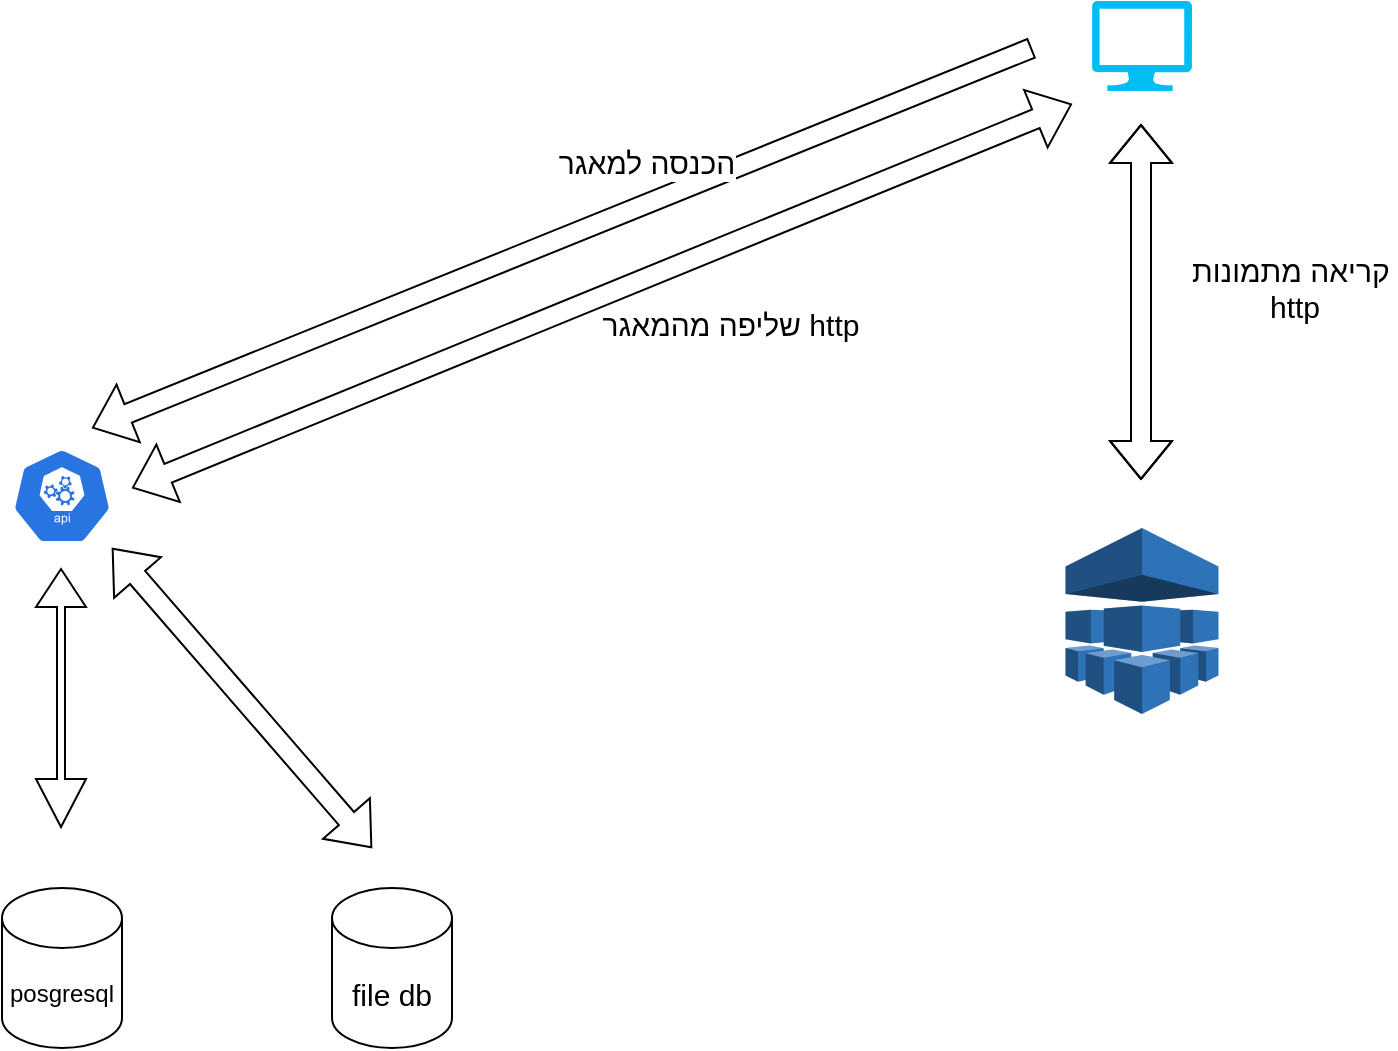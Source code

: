 <mxfile>
    <diagram id="V-oQGRU9Uytk7a6Jkdds" name="Page-1">
        <mxGraphModel dx="1074" dy="481" grid="1" gridSize="10" guides="1" tooltips="1" connect="1" arrows="1" fold="1" page="1" pageScale="1" pageWidth="850" pageHeight="1100" math="0" shadow="0">
            <root>
                <mxCell id="0"/>
                <mxCell id="1" parent="0"/>
                <mxCell id="r1xYhyBwvBf0_gYA-d0X-1" value="posgresql" style="shape=cylinder3;whiteSpace=wrap;html=1;boundedLbl=1;backgroundOutline=1;size=15;" parent="1" vertex="1">
                    <mxGeometry x="125" y="540" width="60" height="80" as="geometry"/>
                </mxCell>
                <mxCell id="r1xYhyBwvBf0_gYA-d0X-3" value="" style="verticalLabelPosition=bottom;html=1;verticalAlign=top;align=center;strokeColor=none;fillColor=#00BEF2;shape=mxgraph.azure.computer;pointerEvents=1;" parent="1" vertex="1">
                    <mxGeometry x="670" y="96.5" width="50" height="45" as="geometry"/>
                </mxCell>
                <mxCell id="r1xYhyBwvBf0_gYA-d0X-4" value="&lt;font style=&quot;font-size: 15px;&quot;&gt;הכנסה למאגר&lt;/font&gt;" style="shape=flexArrow;endArrow=classic;html=1;rounded=0;" parent="1" edge="1">
                    <mxGeometry x="-0.209" y="-20" width="50" height="50" relative="1" as="geometry">
                        <mxPoint x="640" y="120" as="sourcePoint"/>
                        <mxPoint x="170" y="310" as="targetPoint"/>
                        <mxPoint as="offset"/>
                    </mxGeometry>
                </mxCell>
                <mxCell id="r1xYhyBwvBf0_gYA-d0X-5" value="" style="sketch=0;html=1;dashed=0;whitespace=wrap;fillColor=#2875E2;strokeColor=#ffffff;points=[[0.005,0.63,0],[0.1,0.2,0],[0.9,0.2,0],[0.5,0,0],[0.995,0.63,0],[0.72,0.99,0],[0.5,1,0],[0.28,0.99,0]];shape=mxgraph.kubernetes.icon;prIcon=api;fontSize=15;" parent="1" vertex="1">
                    <mxGeometry x="130" y="320" width="50" height="48" as="geometry"/>
                </mxCell>
                <mxCell id="r1xYhyBwvBf0_gYA-d0X-6" value="" style="shape=flexArrow;endArrow=classic;startArrow=classic;html=1;rounded=0;fontSize=15;width=4;endSize=7.67;" parent="1" edge="1">
                    <mxGeometry width="100" height="100" relative="1" as="geometry">
                        <mxPoint x="154.5" y="380" as="sourcePoint"/>
                        <mxPoint x="154.5" y="510" as="targetPoint"/>
                    </mxGeometry>
                </mxCell>
                <mxCell id="r1xYhyBwvBf0_gYA-d0X-7" value="" style="shape=flexArrow;endArrow=classic;startArrow=classic;html=1;rounded=0;fontSize=15;" parent="1" edge="1">
                    <mxGeometry width="100" height="100" relative="1" as="geometry">
                        <mxPoint x="190" y="340" as="sourcePoint"/>
                        <mxPoint x="660" y="148" as="targetPoint"/>
                    </mxGeometry>
                </mxCell>
                <mxCell id="r1xYhyBwvBf0_gYA-d0X-9" value="שליפה מהמאגר http" style="edgeLabel;html=1;align=center;verticalAlign=middle;resizable=0;points=[];fontSize=15;" parent="r1xYhyBwvBf0_gYA-d0X-7" vertex="1" connectable="0">
                    <mxGeometry x="0.204" y="-5" relative="1" as="geometry">
                        <mxPoint x="14" y="29" as="offset"/>
                    </mxGeometry>
                </mxCell>
                <mxCell id="r1xYhyBwvBf0_gYA-d0X-12" value="קריאה מתמונות&amp;nbsp;&lt;br&gt;http" style="shape=flexArrow;endArrow=classic;startArrow=classic;html=1;rounded=0;fontSize=15;" parent="1" edge="1">
                    <mxGeometry x="0.079" y="-75" width="100" height="100" relative="1" as="geometry">
                        <mxPoint x="694.5" y="336" as="sourcePoint"/>
                        <mxPoint x="694.5" y="158" as="targetPoint"/>
                        <Array as="points">
                            <mxPoint x="694.5" y="256"/>
                        </Array>
                        <mxPoint x="1" as="offset"/>
                    </mxGeometry>
                </mxCell>
                <mxCell id="r1xYhyBwvBf0_gYA-d0X-13" value="" style="outlineConnect=0;dashed=0;verticalLabelPosition=bottom;verticalAlign=top;align=center;html=1;shape=mxgraph.aws3.machine_learning;fillColor=#2E73B8;gradientColor=none;fontSize=15;" parent="1" vertex="1">
                    <mxGeometry x="656.75" y="360" width="76.5" height="93" as="geometry"/>
                </mxCell>
                <mxCell id="r1xYhyBwvBf0_gYA-d0X-14" value="file db" style="shape=cylinder3;whiteSpace=wrap;html=1;boundedLbl=1;backgroundOutline=1;size=15;fontSize=15;" parent="1" vertex="1">
                    <mxGeometry x="290" y="540" width="60" height="80" as="geometry"/>
                </mxCell>
                <mxCell id="r1xYhyBwvBf0_gYA-d0X-15" value="" style="shape=flexArrow;endArrow=classic;startArrow=classic;html=1;rounded=0;fontSize=15;" parent="1" edge="1">
                    <mxGeometry width="100" height="100" relative="1" as="geometry">
                        <mxPoint x="180" y="370" as="sourcePoint"/>
                        <mxPoint x="310" y="520" as="targetPoint"/>
                    </mxGeometry>
                </mxCell>
            </root>
        </mxGraphModel>
    </diagram>
</mxfile>